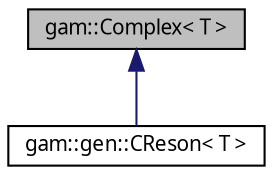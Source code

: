 digraph "gam::Complex&lt; T &gt;"
{
 // LATEX_PDF_SIZE
  bgcolor="transparent";
  edge [fontname="FreeSans.ttf",fontsize="10",labelfontname="FreeSans.ttf",labelfontsize="10"];
  node [fontname="FreeSans.ttf",fontsize="10",shape=record];
  Node1 [label="gam::Complex\< T \>",height=0.2,width=0.4,color="black", fillcolor="grey75", style="filled", fontcolor="black",tooltip="Complex number."];
  Node1 -> Node2 [dir="back",color="midnightblue",fontsize="10",style="solid",fontname="FreeSans.ttf"];
  Node2 [label="gam::gen::CReson\< T \>",height=0.2,width=0.4,color="black",URL="$classgam_1_1gen_1_1_c_reson.html",tooltip="Complex resonator."];
}
